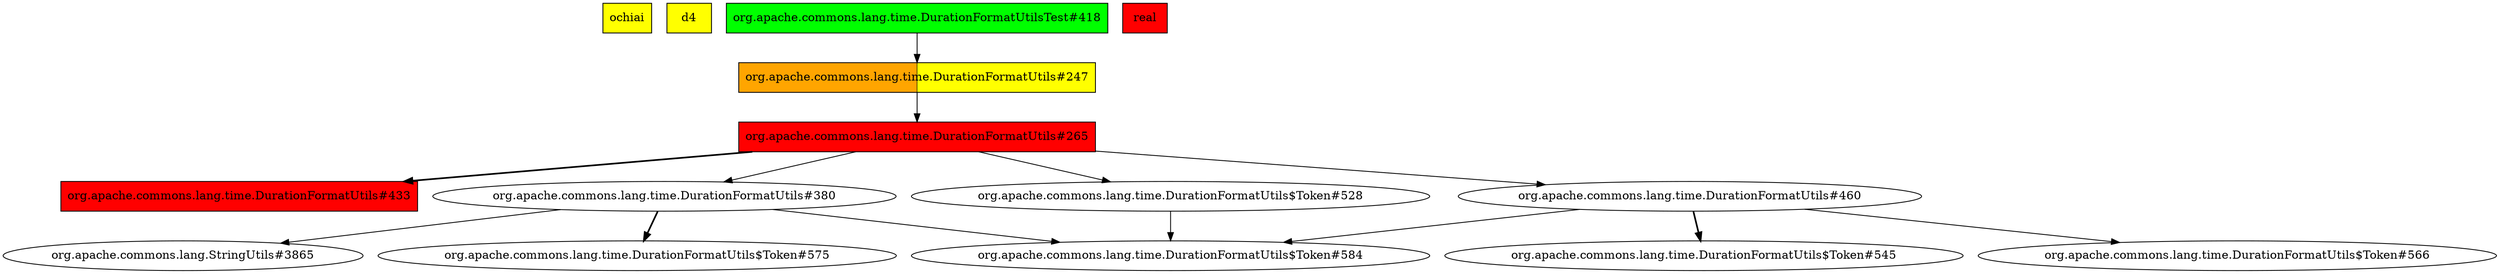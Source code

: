 digraph enhanced {
	"ochiai" [style=striped shape=box fillcolor="yellow"];
	"d4" [style=striped shape=box fillcolor="yellow"];
	"org.apache.commons.lang.time.DurationFormatUtils#265" [style=striped shape=box fillcolor="red"];
	"org.apache.commons.lang.time.DurationFormatUtils#433" [style=striped shape=box fillcolor="red"];
	"org.apache.commons.lang.time.DurationFormatUtilsTest#418" [style=striped shape=box fillcolor="green"];
	"org.apache.commons.lang.time.DurationFormatUtils#247" [style=striped shape=box fillcolor="orange:yellow"];
	"real" [style=striped shape=box fillcolor="red"];
	"org.apache.commons.lang.time.DurationFormatUtils#265" -> "org.apache.commons.lang.time.DurationFormatUtils#380";
	"org.apache.commons.lang.time.DurationFormatUtils#265" -> "org.apache.commons.lang.time.DurationFormatUtils$Token#528";
	"org.apache.commons.lang.time.DurationFormatUtils#460" -> "org.apache.commons.lang.time.DurationFormatUtils$Token#545" [style=bold];
	"org.apache.commons.lang.time.DurationFormatUtils#460" -> "org.apache.commons.lang.time.DurationFormatUtils$Token#566";
	"org.apache.commons.lang.time.DurationFormatUtils#247" -> "org.apache.commons.lang.time.DurationFormatUtils#265";
	"org.apache.commons.lang.time.DurationFormatUtils#265" -> "org.apache.commons.lang.time.DurationFormatUtils#460";
	"org.apache.commons.lang.time.DurationFormatUtils#265" -> "org.apache.commons.lang.time.DurationFormatUtils#433" [style=bold];
	"org.apache.commons.lang.time.DurationFormatUtils#380" -> "org.apache.commons.lang.StringUtils#3865";
	"org.apache.commons.lang.time.DurationFormatUtils$Token#528" -> "org.apache.commons.lang.time.DurationFormatUtils$Token#584";
	"org.apache.commons.lang.time.DurationFormatUtils#380" -> "org.apache.commons.lang.time.DurationFormatUtils$Token#584";
	"org.apache.commons.lang.time.DurationFormatUtils#460" -> "org.apache.commons.lang.time.DurationFormatUtils$Token#584";
	"org.apache.commons.lang.time.DurationFormatUtilsTest#418" -> "org.apache.commons.lang.time.DurationFormatUtils#247";
	"org.apache.commons.lang.time.DurationFormatUtils#380" -> "org.apache.commons.lang.time.DurationFormatUtils$Token#575" [style=bold];
}
